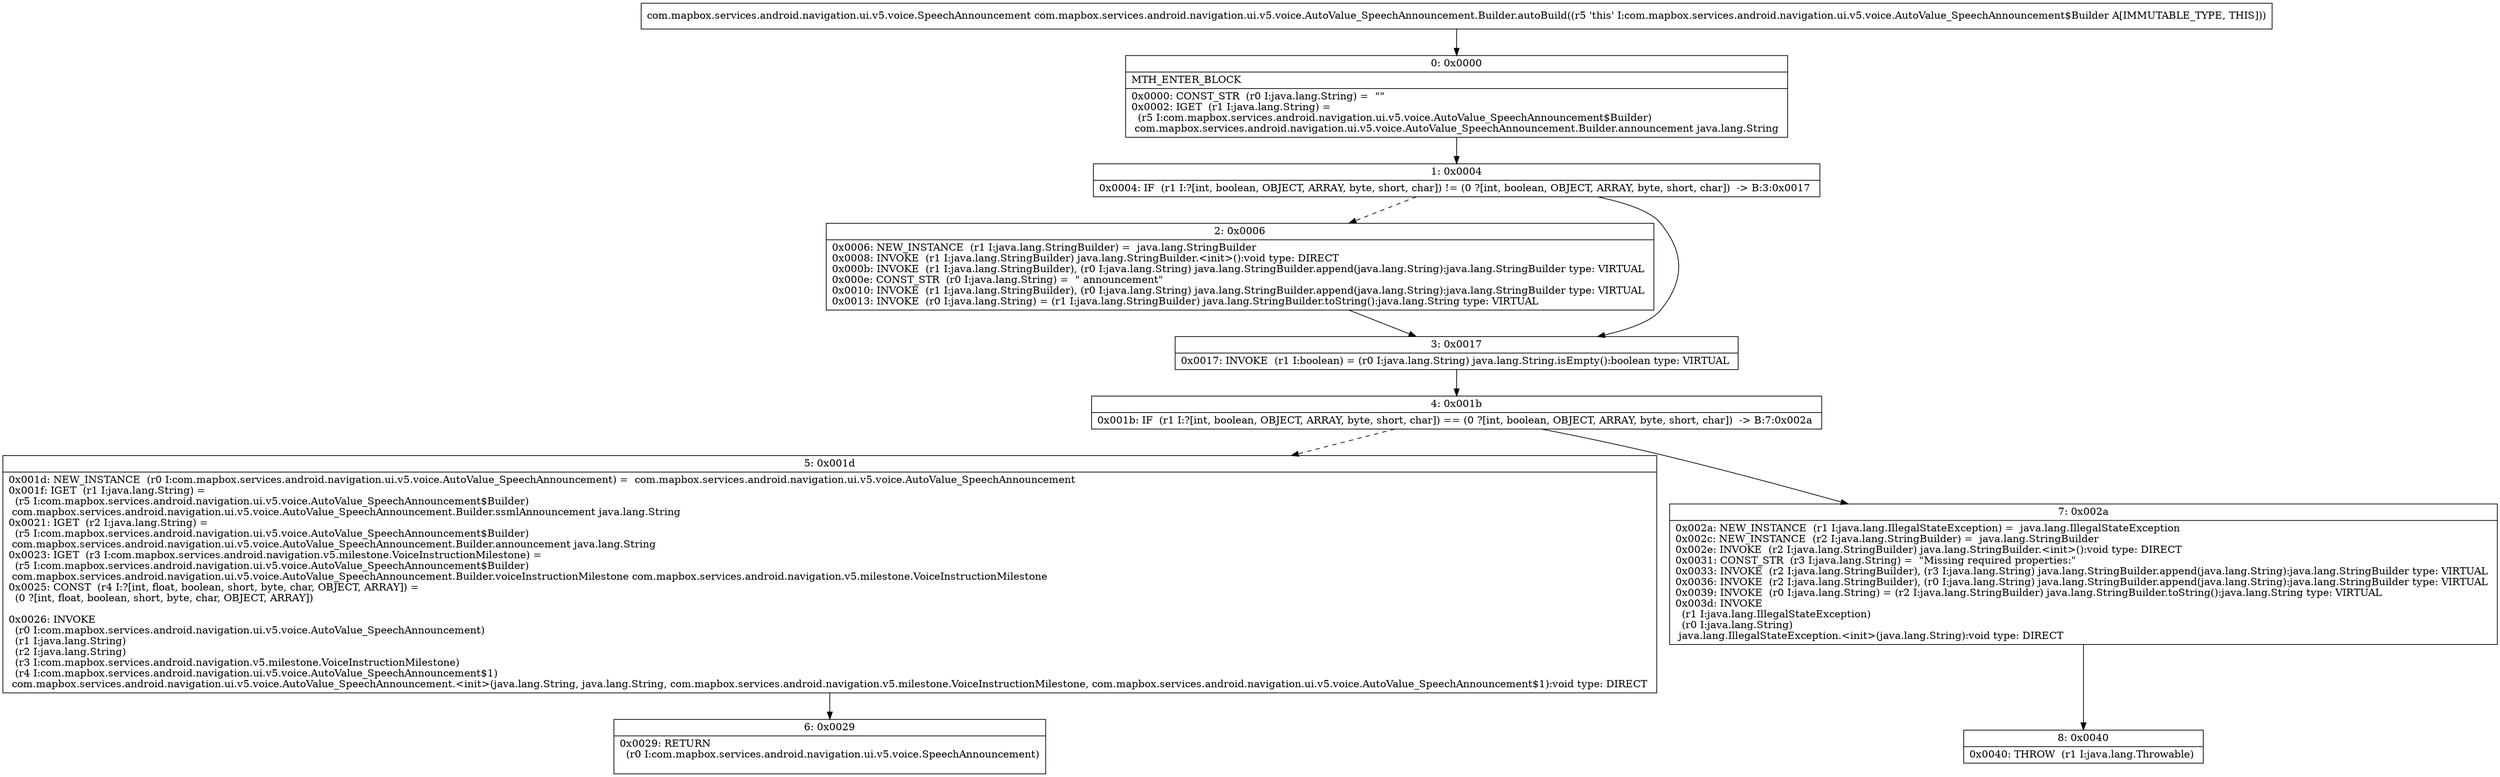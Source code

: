 digraph "CFG forcom.mapbox.services.android.navigation.ui.v5.voice.AutoValue_SpeechAnnouncement.Builder.autoBuild()Lcom\/mapbox\/services\/android\/navigation\/ui\/v5\/voice\/SpeechAnnouncement;" {
Node_0 [shape=record,label="{0\:\ 0x0000|MTH_ENTER_BLOCK\l|0x0000: CONST_STR  (r0 I:java.lang.String) =  \"\" \l0x0002: IGET  (r1 I:java.lang.String) = \l  (r5 I:com.mapbox.services.android.navigation.ui.v5.voice.AutoValue_SpeechAnnouncement$Builder)\l com.mapbox.services.android.navigation.ui.v5.voice.AutoValue_SpeechAnnouncement.Builder.announcement java.lang.String \l}"];
Node_1 [shape=record,label="{1\:\ 0x0004|0x0004: IF  (r1 I:?[int, boolean, OBJECT, ARRAY, byte, short, char]) != (0 ?[int, boolean, OBJECT, ARRAY, byte, short, char])  \-\> B:3:0x0017 \l}"];
Node_2 [shape=record,label="{2\:\ 0x0006|0x0006: NEW_INSTANCE  (r1 I:java.lang.StringBuilder) =  java.lang.StringBuilder \l0x0008: INVOKE  (r1 I:java.lang.StringBuilder) java.lang.StringBuilder.\<init\>():void type: DIRECT \l0x000b: INVOKE  (r1 I:java.lang.StringBuilder), (r0 I:java.lang.String) java.lang.StringBuilder.append(java.lang.String):java.lang.StringBuilder type: VIRTUAL \l0x000e: CONST_STR  (r0 I:java.lang.String) =  \" announcement\" \l0x0010: INVOKE  (r1 I:java.lang.StringBuilder), (r0 I:java.lang.String) java.lang.StringBuilder.append(java.lang.String):java.lang.StringBuilder type: VIRTUAL \l0x0013: INVOKE  (r0 I:java.lang.String) = (r1 I:java.lang.StringBuilder) java.lang.StringBuilder.toString():java.lang.String type: VIRTUAL \l}"];
Node_3 [shape=record,label="{3\:\ 0x0017|0x0017: INVOKE  (r1 I:boolean) = (r0 I:java.lang.String) java.lang.String.isEmpty():boolean type: VIRTUAL \l}"];
Node_4 [shape=record,label="{4\:\ 0x001b|0x001b: IF  (r1 I:?[int, boolean, OBJECT, ARRAY, byte, short, char]) == (0 ?[int, boolean, OBJECT, ARRAY, byte, short, char])  \-\> B:7:0x002a \l}"];
Node_5 [shape=record,label="{5\:\ 0x001d|0x001d: NEW_INSTANCE  (r0 I:com.mapbox.services.android.navigation.ui.v5.voice.AutoValue_SpeechAnnouncement) =  com.mapbox.services.android.navigation.ui.v5.voice.AutoValue_SpeechAnnouncement \l0x001f: IGET  (r1 I:java.lang.String) = \l  (r5 I:com.mapbox.services.android.navigation.ui.v5.voice.AutoValue_SpeechAnnouncement$Builder)\l com.mapbox.services.android.navigation.ui.v5.voice.AutoValue_SpeechAnnouncement.Builder.ssmlAnnouncement java.lang.String \l0x0021: IGET  (r2 I:java.lang.String) = \l  (r5 I:com.mapbox.services.android.navigation.ui.v5.voice.AutoValue_SpeechAnnouncement$Builder)\l com.mapbox.services.android.navigation.ui.v5.voice.AutoValue_SpeechAnnouncement.Builder.announcement java.lang.String \l0x0023: IGET  (r3 I:com.mapbox.services.android.navigation.v5.milestone.VoiceInstructionMilestone) = \l  (r5 I:com.mapbox.services.android.navigation.ui.v5.voice.AutoValue_SpeechAnnouncement$Builder)\l com.mapbox.services.android.navigation.ui.v5.voice.AutoValue_SpeechAnnouncement.Builder.voiceInstructionMilestone com.mapbox.services.android.navigation.v5.milestone.VoiceInstructionMilestone \l0x0025: CONST  (r4 I:?[int, float, boolean, short, byte, char, OBJECT, ARRAY]) = \l  (0 ?[int, float, boolean, short, byte, char, OBJECT, ARRAY])\l \l0x0026: INVOKE  \l  (r0 I:com.mapbox.services.android.navigation.ui.v5.voice.AutoValue_SpeechAnnouncement)\l  (r1 I:java.lang.String)\l  (r2 I:java.lang.String)\l  (r3 I:com.mapbox.services.android.navigation.v5.milestone.VoiceInstructionMilestone)\l  (r4 I:com.mapbox.services.android.navigation.ui.v5.voice.AutoValue_SpeechAnnouncement$1)\l com.mapbox.services.android.navigation.ui.v5.voice.AutoValue_SpeechAnnouncement.\<init\>(java.lang.String, java.lang.String, com.mapbox.services.android.navigation.v5.milestone.VoiceInstructionMilestone, com.mapbox.services.android.navigation.ui.v5.voice.AutoValue_SpeechAnnouncement$1):void type: DIRECT \l}"];
Node_6 [shape=record,label="{6\:\ 0x0029|0x0029: RETURN  \l  (r0 I:com.mapbox.services.android.navigation.ui.v5.voice.SpeechAnnouncement)\l \l}"];
Node_7 [shape=record,label="{7\:\ 0x002a|0x002a: NEW_INSTANCE  (r1 I:java.lang.IllegalStateException) =  java.lang.IllegalStateException \l0x002c: NEW_INSTANCE  (r2 I:java.lang.StringBuilder) =  java.lang.StringBuilder \l0x002e: INVOKE  (r2 I:java.lang.StringBuilder) java.lang.StringBuilder.\<init\>():void type: DIRECT \l0x0031: CONST_STR  (r3 I:java.lang.String) =  \"Missing required properties:\" \l0x0033: INVOKE  (r2 I:java.lang.StringBuilder), (r3 I:java.lang.String) java.lang.StringBuilder.append(java.lang.String):java.lang.StringBuilder type: VIRTUAL \l0x0036: INVOKE  (r2 I:java.lang.StringBuilder), (r0 I:java.lang.String) java.lang.StringBuilder.append(java.lang.String):java.lang.StringBuilder type: VIRTUAL \l0x0039: INVOKE  (r0 I:java.lang.String) = (r2 I:java.lang.StringBuilder) java.lang.StringBuilder.toString():java.lang.String type: VIRTUAL \l0x003d: INVOKE  \l  (r1 I:java.lang.IllegalStateException)\l  (r0 I:java.lang.String)\l java.lang.IllegalStateException.\<init\>(java.lang.String):void type: DIRECT \l}"];
Node_8 [shape=record,label="{8\:\ 0x0040|0x0040: THROW  (r1 I:java.lang.Throwable) \l}"];
MethodNode[shape=record,label="{com.mapbox.services.android.navigation.ui.v5.voice.SpeechAnnouncement com.mapbox.services.android.navigation.ui.v5.voice.AutoValue_SpeechAnnouncement.Builder.autoBuild((r5 'this' I:com.mapbox.services.android.navigation.ui.v5.voice.AutoValue_SpeechAnnouncement$Builder A[IMMUTABLE_TYPE, THIS])) }"];
MethodNode -> Node_0;
Node_0 -> Node_1;
Node_1 -> Node_2[style=dashed];
Node_1 -> Node_3;
Node_2 -> Node_3;
Node_3 -> Node_4;
Node_4 -> Node_5[style=dashed];
Node_4 -> Node_7;
Node_5 -> Node_6;
Node_7 -> Node_8;
}

